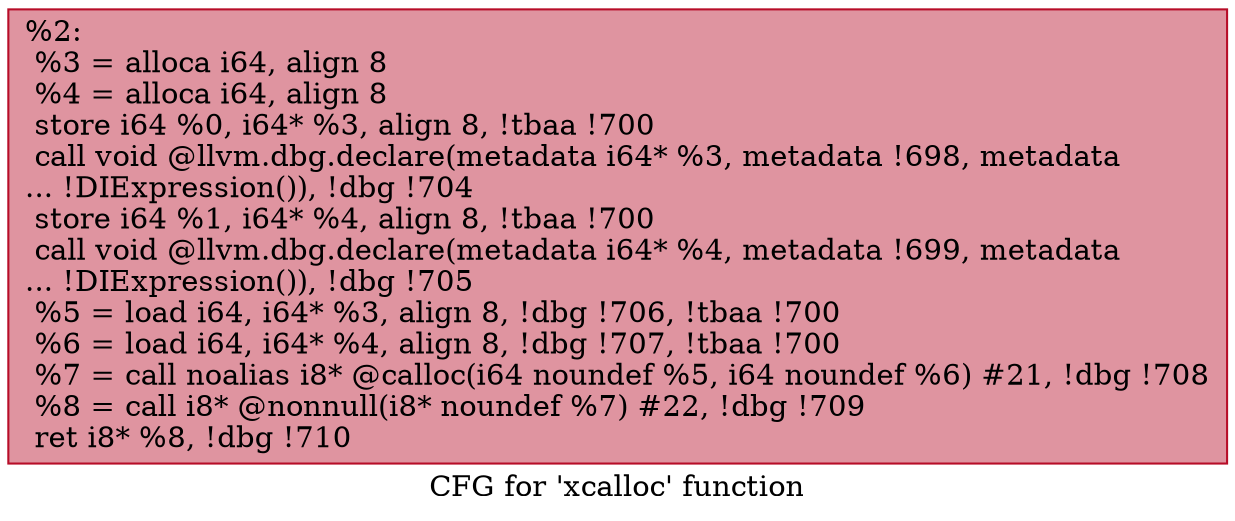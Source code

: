 digraph "CFG for 'xcalloc' function" {
	label="CFG for 'xcalloc' function";

	Node0x2546fd0 [shape=record,color="#b70d28ff", style=filled, fillcolor="#b70d2870",label="{%2:\l  %3 = alloca i64, align 8\l  %4 = alloca i64, align 8\l  store i64 %0, i64* %3, align 8, !tbaa !700\l  call void @llvm.dbg.declare(metadata i64* %3, metadata !698, metadata\l... !DIExpression()), !dbg !704\l  store i64 %1, i64* %4, align 8, !tbaa !700\l  call void @llvm.dbg.declare(metadata i64* %4, metadata !699, metadata\l... !DIExpression()), !dbg !705\l  %5 = load i64, i64* %3, align 8, !dbg !706, !tbaa !700\l  %6 = load i64, i64* %4, align 8, !dbg !707, !tbaa !700\l  %7 = call noalias i8* @calloc(i64 noundef %5, i64 noundef %6) #21, !dbg !708\l  %8 = call i8* @nonnull(i8* noundef %7) #22, !dbg !709\l  ret i8* %8, !dbg !710\l}"];
}
